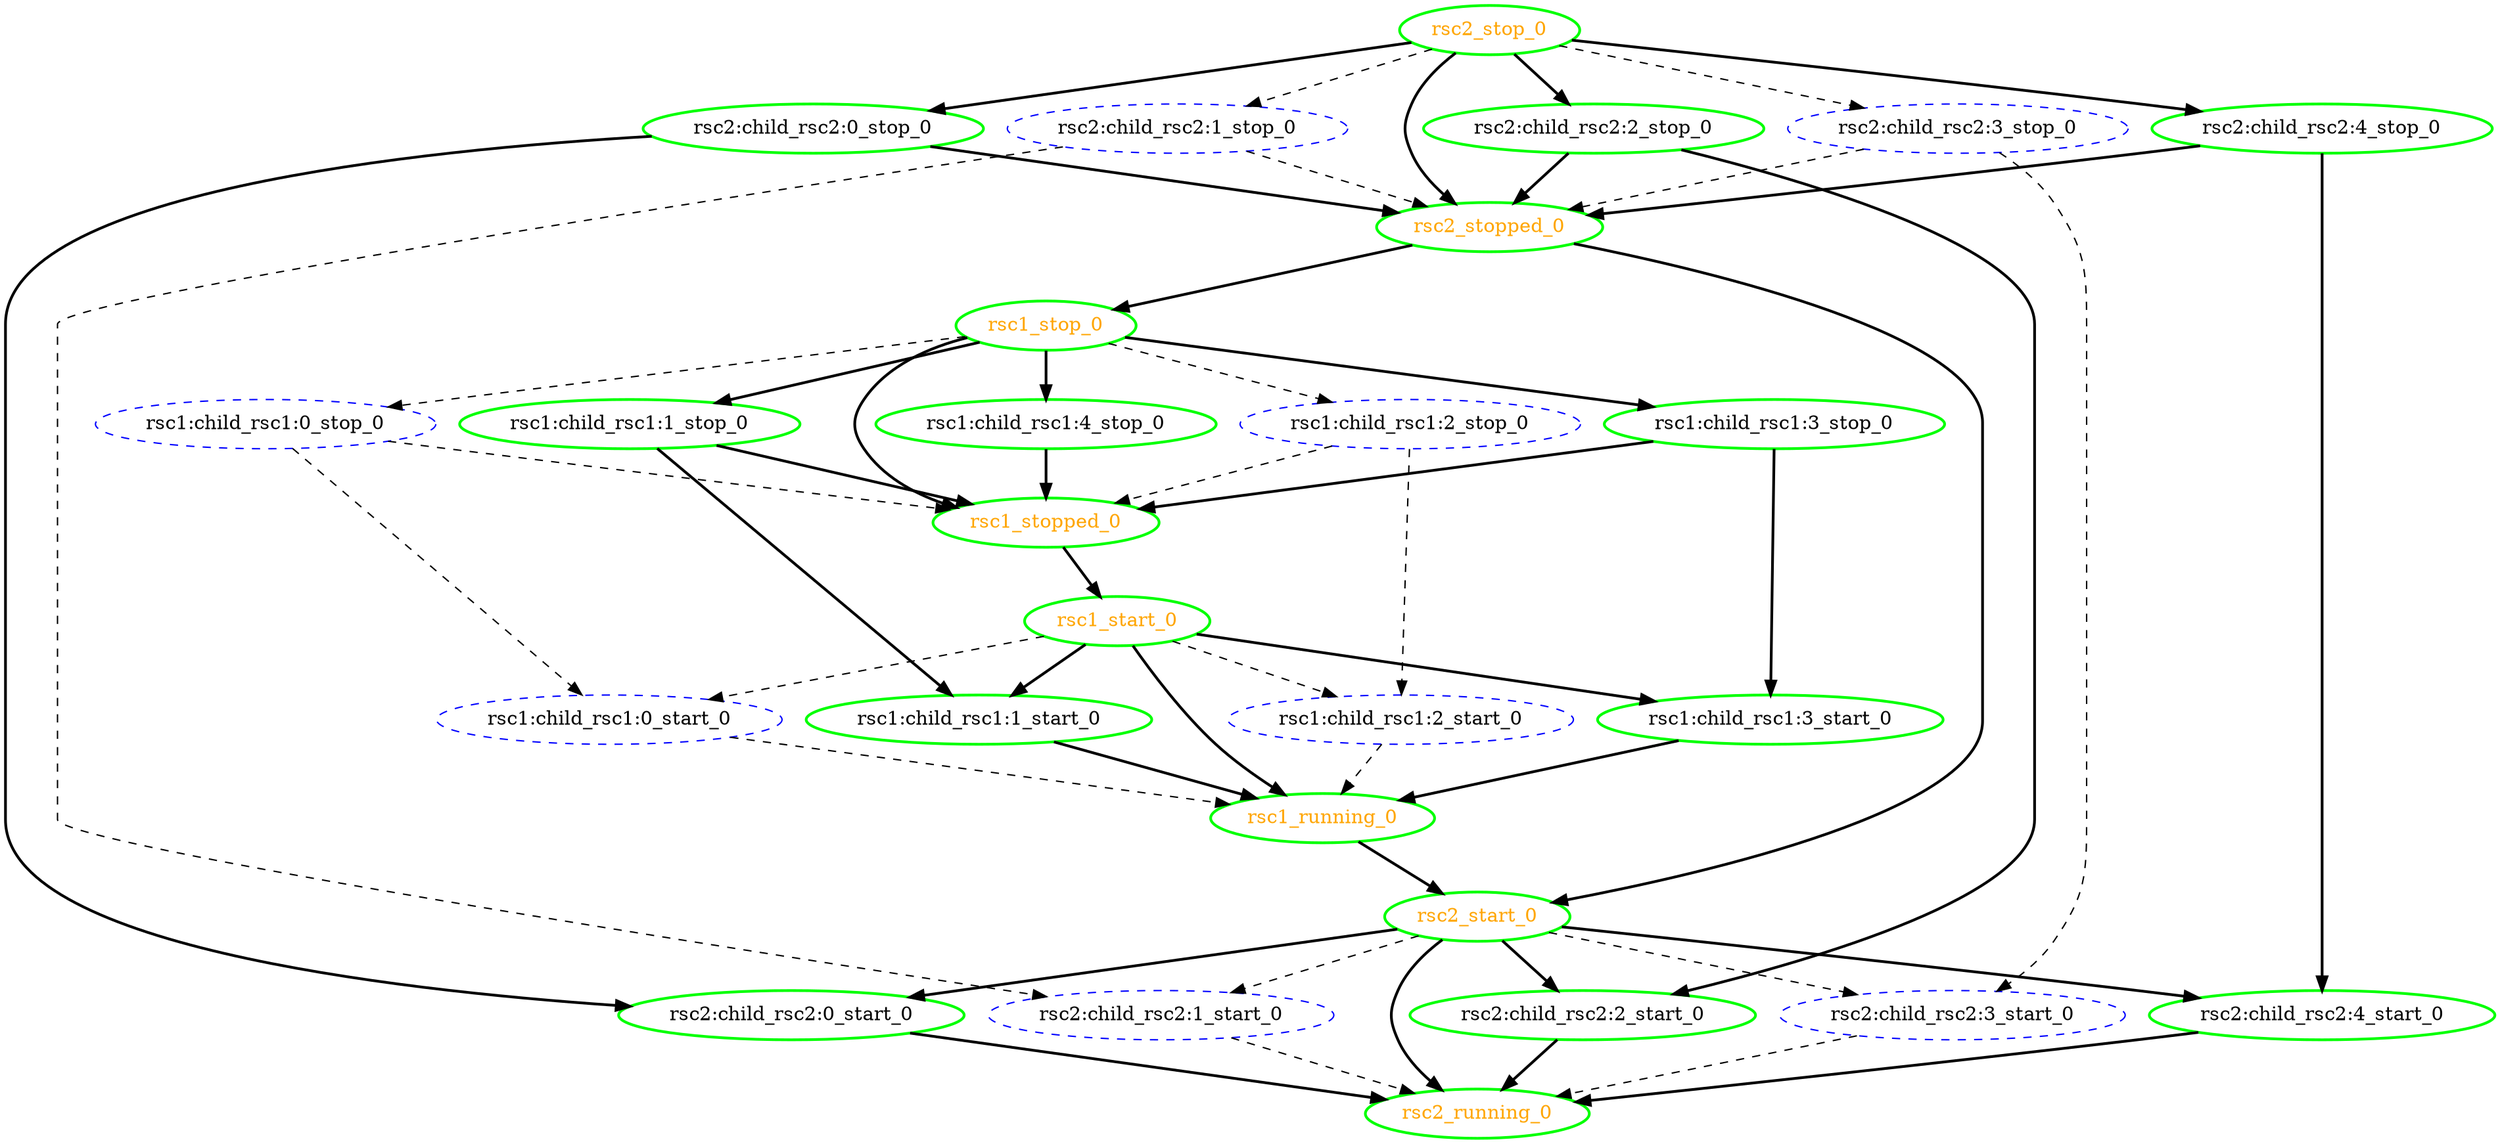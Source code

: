 digraph "g" {
	size = "30,30"
"rsc1:child_rsc1:0_stop_0" [ style="dashed" color="blue" fontcolor="black" ]
"rsc1:child_rsc1:0_start_0" [ style="dashed" color="blue" fontcolor="black" ]
"rsc1:child_rsc1:1_stop_0" [ tooltip="node1" style=bold color="green" fontcolor="black" ]
"rsc1:child_rsc1:1_start_0" [ tooltip="node2" style=bold color="green" fontcolor="black" ]
"rsc1:child_rsc1:2_stop_0" [ style="dashed" color="blue" fontcolor="black" ]
"rsc1:child_rsc1:2_start_0" [ style="dashed" color="blue" fontcolor="black" ]
"rsc1:child_rsc1:3_stop_0" [ tooltip="node1" style=bold color="green" fontcolor="black" ]
"rsc1:child_rsc1:3_start_0" [ tooltip="node2" style=bold color="green" fontcolor="black" ]
"rsc1:child_rsc1:4_stop_0" [ tooltip="node1" style=bold color="green" fontcolor="black" ]
"rsc1_start_0" [ tooltip="" style=bold color="green" fontcolor="orange" ]
"rsc1_running_0" [ tooltip="" style=bold color="green" fontcolor="orange" ]
"rsc1_stop_0" [ tooltip="" style=bold color="green" fontcolor="orange" ]
"rsc1_stopped_0" [ tooltip="" style=bold color="green" fontcolor="orange" ]
"rsc2:child_rsc2:0_stop_0" [ tooltip="node2" style=bold color="green" fontcolor="black" ]
"rsc2:child_rsc2:0_start_0" [ tooltip="node1" style=bold color="green" fontcolor="black" ]
"rsc2:child_rsc2:1_stop_0" [ style="dashed" color="blue" fontcolor="black" ]
"rsc2:child_rsc2:1_start_0" [ style="dashed" color="blue" fontcolor="black" ]
"rsc2:child_rsc2:2_stop_0" [ tooltip="node2" style=bold color="green" fontcolor="black" ]
"rsc2:child_rsc2:2_start_0" [ tooltip="node1" style=bold color="green" fontcolor="black" ]
"rsc2:child_rsc2:3_stop_0" [ style="dashed" color="blue" fontcolor="black" ]
"rsc2:child_rsc2:3_start_0" [ style="dashed" color="blue" fontcolor="black" ]
"rsc2:child_rsc2:4_stop_0" [ tooltip="node2" style=bold color="green" fontcolor="black" ]
"rsc2:child_rsc2:4_start_0" [ tooltip="node1" style=bold color="green" fontcolor="black" ]
"rsc2_start_0" [ tooltip="" style=bold color="green" fontcolor="orange" ]
"rsc2_running_0" [ tooltip="" style=bold color="green" fontcolor="orange" ]
"rsc2_stop_0" [ tooltip="" style=bold color="green" fontcolor="orange" ]
"rsc2_stopped_0" [ tooltip="" style=bold color="green" fontcolor="orange" ]
"rsc1_stop_0" -> "rsc1:child_rsc1:0_stop_0" [ style = dashed]
"rsc1:child_rsc1:0_stop_0" -> "rsc1:child_rsc1:0_start_0" [ style = dashed]
"rsc1_start_0" -> "rsc1:child_rsc1:0_start_0" [ style = dashed]
"rsc1_stop_0" -> "rsc1:child_rsc1:1_stop_0" [ style = bold]
"rsc1:child_rsc1:1_stop_0" -> "rsc1:child_rsc1:1_start_0" [ style = bold]
"rsc1_start_0" -> "rsc1:child_rsc1:1_start_0" [ style = bold]
"rsc1_stop_0" -> "rsc1:child_rsc1:2_stop_0" [ style = dashed]
"rsc1:child_rsc1:2_stop_0" -> "rsc1:child_rsc1:2_start_0" [ style = dashed]
"rsc1_start_0" -> "rsc1:child_rsc1:2_start_0" [ style = dashed]
"rsc1_stop_0" -> "rsc1:child_rsc1:3_stop_0" [ style = bold]
"rsc1:child_rsc1:3_stop_0" -> "rsc1:child_rsc1:3_start_0" [ style = bold]
"rsc1_start_0" -> "rsc1:child_rsc1:3_start_0" [ style = bold]
"rsc1_stop_0" -> "rsc1:child_rsc1:4_stop_0" [ style = bold]
"rsc1_stopped_0" -> "rsc1_start_0" [ style = bold]
"rsc1:child_rsc1:0_start_0" -> "rsc1_running_0" [ style = dashed]
"rsc1:child_rsc1:1_start_0" -> "rsc1_running_0" [ style = bold]
"rsc1:child_rsc1:2_start_0" -> "rsc1_running_0" [ style = dashed]
"rsc1:child_rsc1:3_start_0" -> "rsc1_running_0" [ style = bold]
"rsc1_start_0" -> "rsc1_running_0" [ style = bold]
"rsc2_stopped_0" -> "rsc1_stop_0" [ style = bold]
"rsc1:child_rsc1:0_stop_0" -> "rsc1_stopped_0" [ style = dashed]
"rsc1:child_rsc1:1_stop_0" -> "rsc1_stopped_0" [ style = bold]
"rsc1:child_rsc1:2_stop_0" -> "rsc1_stopped_0" [ style = dashed]
"rsc1:child_rsc1:3_stop_0" -> "rsc1_stopped_0" [ style = bold]
"rsc1:child_rsc1:4_stop_0" -> "rsc1_stopped_0" [ style = bold]
"rsc1_stop_0" -> "rsc1_stopped_0" [ style = bold]
"rsc2_stop_0" -> "rsc2:child_rsc2:0_stop_0" [ style = bold]
"rsc2:child_rsc2:0_stop_0" -> "rsc2:child_rsc2:0_start_0" [ style = bold]
"rsc2_start_0" -> "rsc2:child_rsc2:0_start_0" [ style = bold]
"rsc2_stop_0" -> "rsc2:child_rsc2:1_stop_0" [ style = dashed]
"rsc2:child_rsc2:1_stop_0" -> "rsc2:child_rsc2:1_start_0" [ style = dashed]
"rsc2_start_0" -> "rsc2:child_rsc2:1_start_0" [ style = dashed]
"rsc2_stop_0" -> "rsc2:child_rsc2:2_stop_0" [ style = bold]
"rsc2:child_rsc2:2_stop_0" -> "rsc2:child_rsc2:2_start_0" [ style = bold]
"rsc2_start_0" -> "rsc2:child_rsc2:2_start_0" [ style = bold]
"rsc2_stop_0" -> "rsc2:child_rsc2:3_stop_0" [ style = dashed]
"rsc2:child_rsc2:3_stop_0" -> "rsc2:child_rsc2:3_start_0" [ style = dashed]
"rsc2_start_0" -> "rsc2:child_rsc2:3_start_0" [ style = dashed]
"rsc2_stop_0" -> "rsc2:child_rsc2:4_stop_0" [ style = bold]
"rsc2:child_rsc2:4_stop_0" -> "rsc2:child_rsc2:4_start_0" [ style = bold]
"rsc2_start_0" -> "rsc2:child_rsc2:4_start_0" [ style = bold]
"rsc1_running_0" -> "rsc2_start_0" [ style = bold]
"rsc2_stopped_0" -> "rsc2_start_0" [ style = bold]
"rsc2:child_rsc2:0_start_0" -> "rsc2_running_0" [ style = bold]
"rsc2:child_rsc2:1_start_0" -> "rsc2_running_0" [ style = dashed]
"rsc2:child_rsc2:2_start_0" -> "rsc2_running_0" [ style = bold]
"rsc2:child_rsc2:3_start_0" -> "rsc2_running_0" [ style = dashed]
"rsc2:child_rsc2:4_start_0" -> "rsc2_running_0" [ style = bold]
"rsc2_start_0" -> "rsc2_running_0" [ style = bold]
"rsc2:child_rsc2:0_stop_0" -> "rsc2_stopped_0" [ style = bold]
"rsc2:child_rsc2:1_stop_0" -> "rsc2_stopped_0" [ style = dashed]
"rsc2:child_rsc2:2_stop_0" -> "rsc2_stopped_0" [ style = bold]
"rsc2:child_rsc2:3_stop_0" -> "rsc2_stopped_0" [ style = dashed]
"rsc2:child_rsc2:4_stop_0" -> "rsc2_stopped_0" [ style = bold]
"rsc2_stop_0" -> "rsc2_stopped_0" [ style = bold]
}
